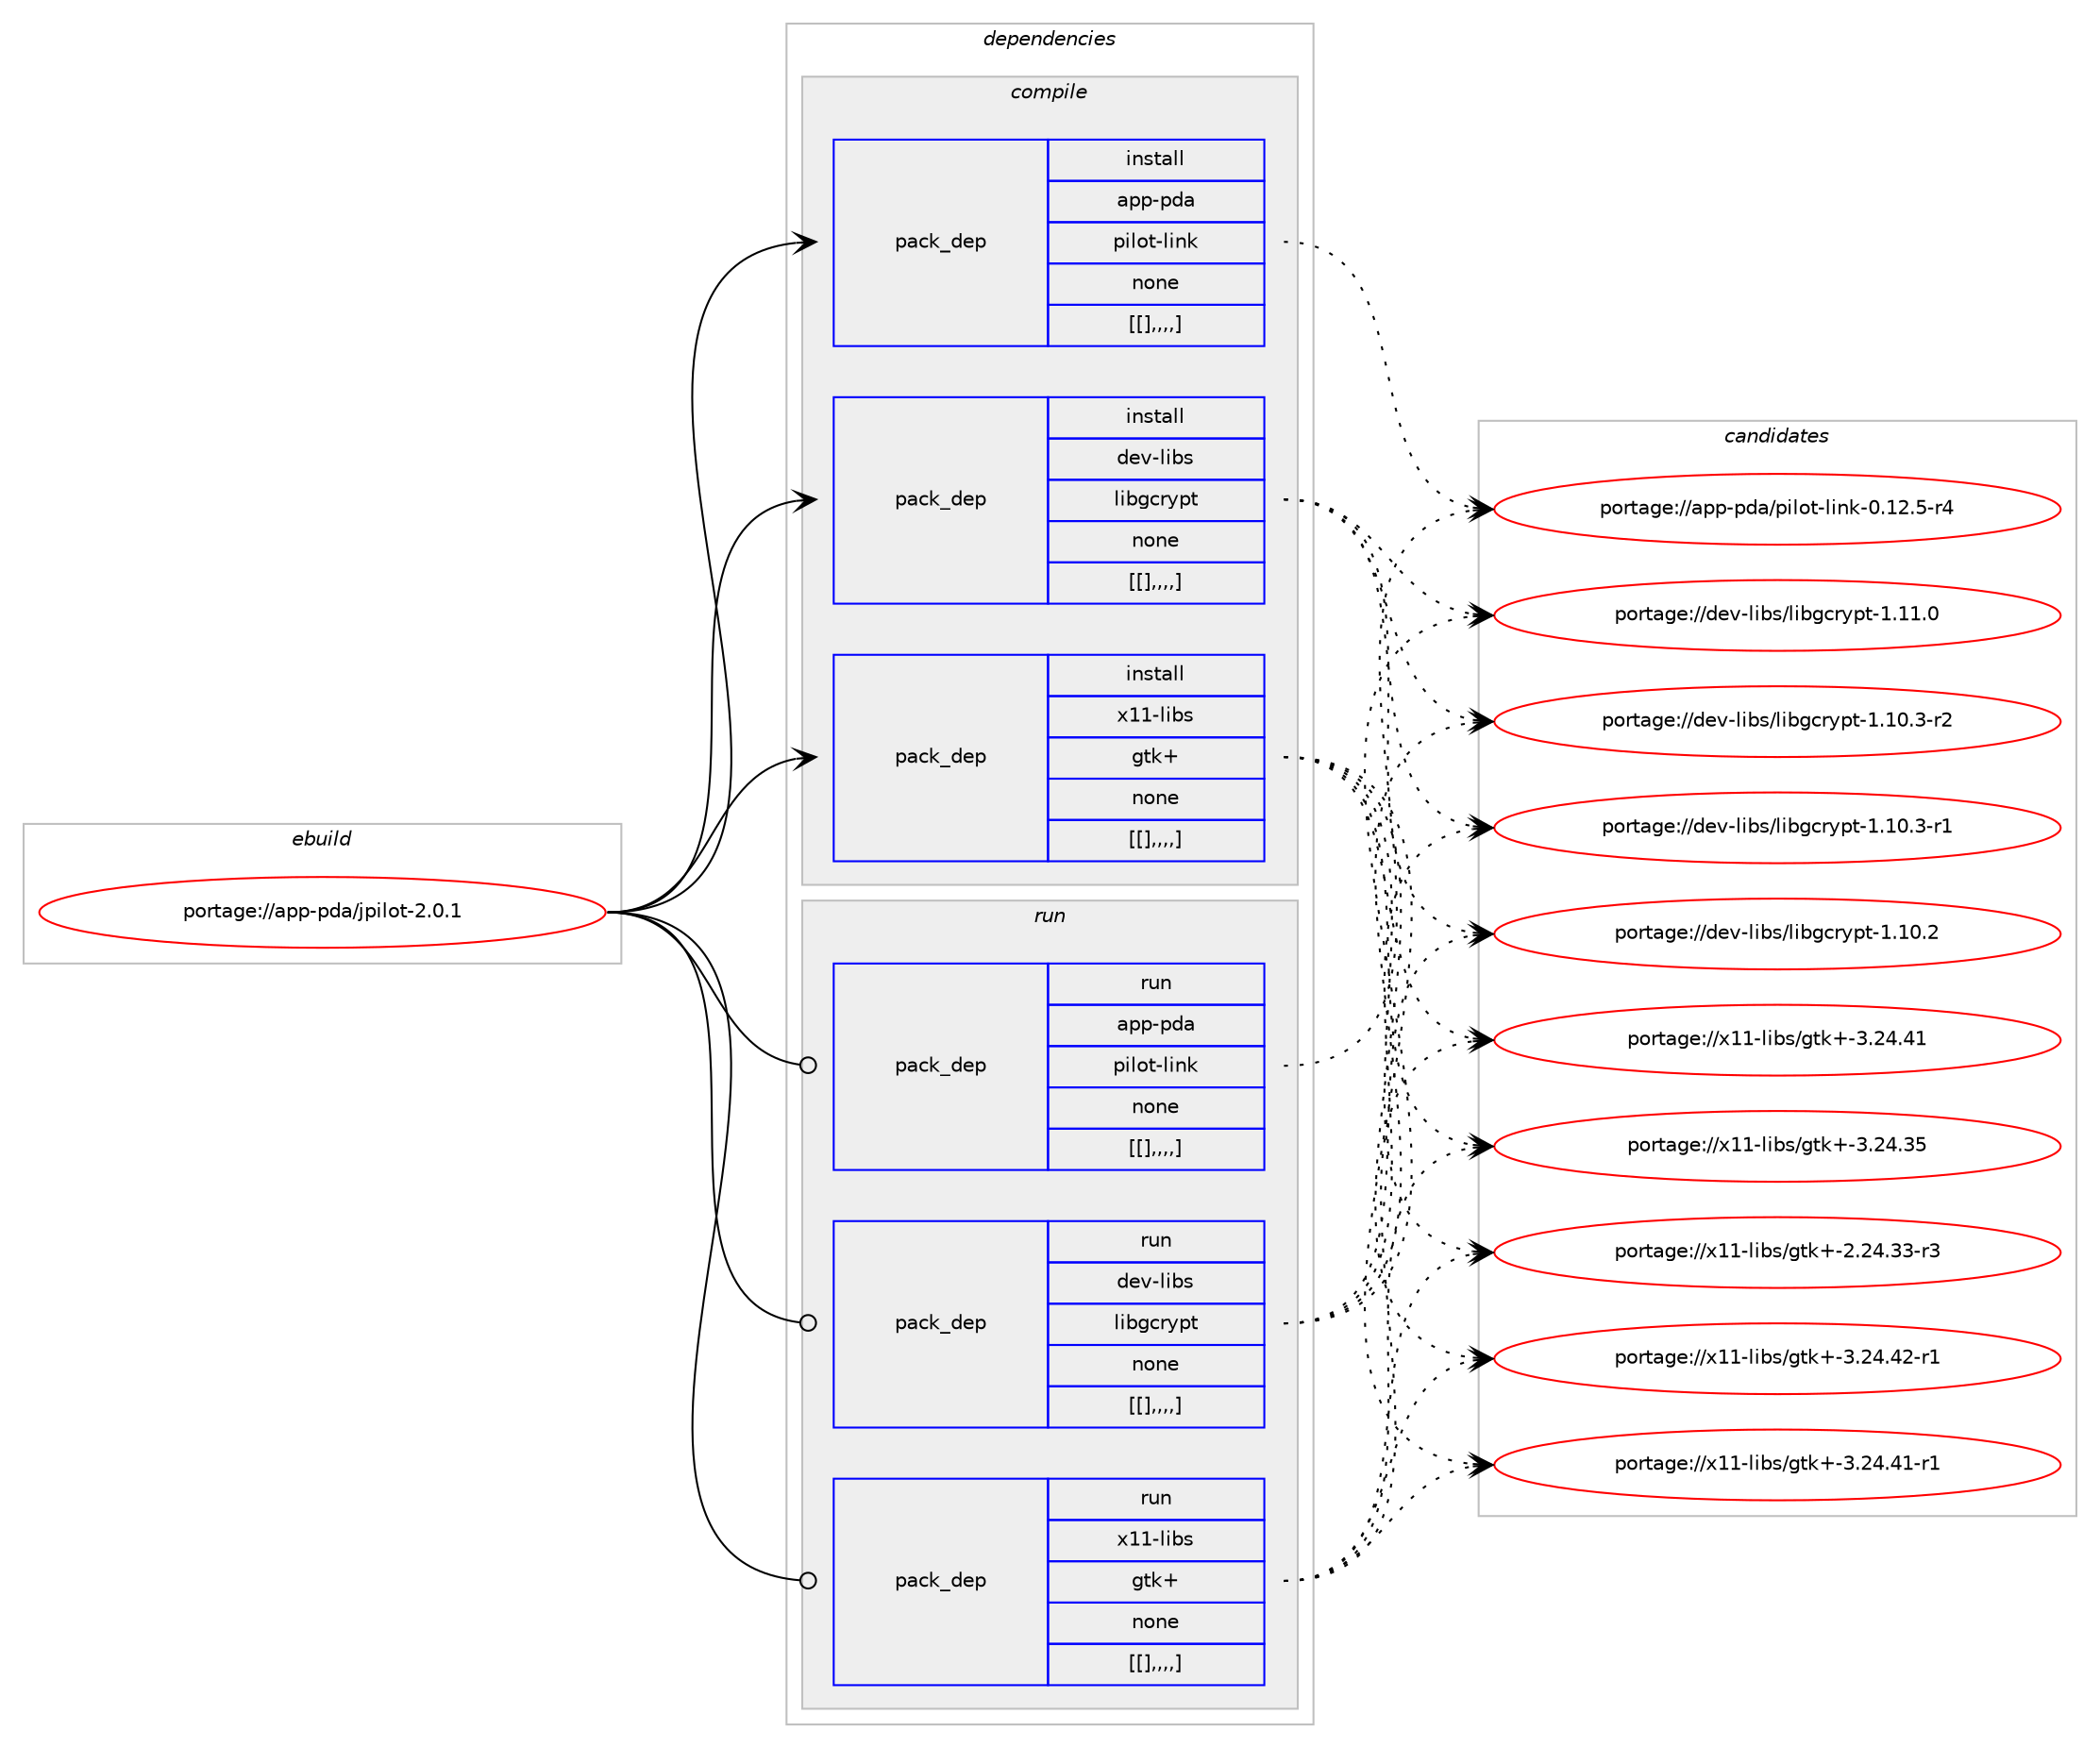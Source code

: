 digraph prolog {

# *************
# Graph options
# *************

newrank=true;
concentrate=true;
compound=true;
graph [rankdir=LR,fontname=Helvetica,fontsize=10,ranksep=1.5];#, ranksep=2.5, nodesep=0.2];
edge  [arrowhead=vee];
node  [fontname=Helvetica,fontsize=10];

# **********
# The ebuild
# **********

subgraph cluster_leftcol {
color=gray;
label=<<i>ebuild</i>>;
id [label="portage://app-pda/jpilot-2.0.1", color=red, width=4, href="../app-pda/jpilot-2.0.1.svg"];
}

# ****************
# The dependencies
# ****************

subgraph cluster_midcol {
color=gray;
label=<<i>dependencies</i>>;
subgraph cluster_compile {
fillcolor="#eeeeee";
style=filled;
label=<<i>compile</i>>;
subgraph pack35813 {
dependency50577 [label=<<TABLE BORDER="0" CELLBORDER="1" CELLSPACING="0" CELLPADDING="4" WIDTH="220"><TR><TD ROWSPAN="6" CELLPADDING="30">pack_dep</TD></TR><TR><TD WIDTH="110">install</TD></TR><TR><TD>app-pda</TD></TR><TR><TD>pilot-link</TD></TR><TR><TD>none</TD></TR><TR><TD>[[],,,,]</TD></TR></TABLE>>, shape=none, color=blue];
}
id:e -> dependency50577:w [weight=20,style="solid",arrowhead="vee"];
subgraph pack35814 {
dependency50578 [label=<<TABLE BORDER="0" CELLBORDER="1" CELLSPACING="0" CELLPADDING="4" WIDTH="220"><TR><TD ROWSPAN="6" CELLPADDING="30">pack_dep</TD></TR><TR><TD WIDTH="110">install</TD></TR><TR><TD>dev-libs</TD></TR><TR><TD>libgcrypt</TD></TR><TR><TD>none</TD></TR><TR><TD>[[],,,,]</TD></TR></TABLE>>, shape=none, color=blue];
}
id:e -> dependency50578:w [weight=20,style="solid",arrowhead="vee"];
subgraph pack35815 {
dependency50579 [label=<<TABLE BORDER="0" CELLBORDER="1" CELLSPACING="0" CELLPADDING="4" WIDTH="220"><TR><TD ROWSPAN="6" CELLPADDING="30">pack_dep</TD></TR><TR><TD WIDTH="110">install</TD></TR><TR><TD>x11-libs</TD></TR><TR><TD>gtk+</TD></TR><TR><TD>none</TD></TR><TR><TD>[[],,,,]</TD></TR></TABLE>>, shape=none, color=blue];
}
id:e -> dependency50579:w [weight=20,style="solid",arrowhead="vee"];
}
subgraph cluster_compileandrun {
fillcolor="#eeeeee";
style=filled;
label=<<i>compile and run</i>>;
}
subgraph cluster_run {
fillcolor="#eeeeee";
style=filled;
label=<<i>run</i>>;
subgraph pack35816 {
dependency50580 [label=<<TABLE BORDER="0" CELLBORDER="1" CELLSPACING="0" CELLPADDING="4" WIDTH="220"><TR><TD ROWSPAN="6" CELLPADDING="30">pack_dep</TD></TR><TR><TD WIDTH="110">run</TD></TR><TR><TD>app-pda</TD></TR><TR><TD>pilot-link</TD></TR><TR><TD>none</TD></TR><TR><TD>[[],,,,]</TD></TR></TABLE>>, shape=none, color=blue];
}
id:e -> dependency50580:w [weight=20,style="solid",arrowhead="odot"];
subgraph pack35817 {
dependency50581 [label=<<TABLE BORDER="0" CELLBORDER="1" CELLSPACING="0" CELLPADDING="4" WIDTH="220"><TR><TD ROWSPAN="6" CELLPADDING="30">pack_dep</TD></TR><TR><TD WIDTH="110">run</TD></TR><TR><TD>dev-libs</TD></TR><TR><TD>libgcrypt</TD></TR><TR><TD>none</TD></TR><TR><TD>[[],,,,]</TD></TR></TABLE>>, shape=none, color=blue];
}
id:e -> dependency50581:w [weight=20,style="solid",arrowhead="odot"];
subgraph pack35818 {
dependency50582 [label=<<TABLE BORDER="0" CELLBORDER="1" CELLSPACING="0" CELLPADDING="4" WIDTH="220"><TR><TD ROWSPAN="6" CELLPADDING="30">pack_dep</TD></TR><TR><TD WIDTH="110">run</TD></TR><TR><TD>x11-libs</TD></TR><TR><TD>gtk+</TD></TR><TR><TD>none</TD></TR><TR><TD>[[],,,,]</TD></TR></TABLE>>, shape=none, color=blue];
}
id:e -> dependency50582:w [weight=20,style="solid",arrowhead="odot"];
}
}

# **************
# The candidates
# **************

subgraph cluster_choices {
rank=same;
color=gray;
label=<<i>candidates</i>>;

subgraph choice35813 {
color=black;
nodesep=1;
choice9711211245112100974711210510811111645108105110107454846495046534511452 [label="portage://app-pda/pilot-link-0.12.5-r4", color=red, width=4,href="../app-pda/pilot-link-0.12.5-r4.svg"];
dependency50577:e -> choice9711211245112100974711210510811111645108105110107454846495046534511452:w [style=dotted,weight="100"];
}
subgraph choice35814 {
color=black;
nodesep=1;
choice100101118451081059811547108105981039911412111211645494649494648 [label="portage://dev-libs/libgcrypt-1.11.0", color=red, width=4,href="../dev-libs/libgcrypt-1.11.0.svg"];
choice1001011184510810598115471081059810399114121112116454946494846514511450 [label="portage://dev-libs/libgcrypt-1.10.3-r2", color=red, width=4,href="../dev-libs/libgcrypt-1.10.3-r2.svg"];
choice1001011184510810598115471081059810399114121112116454946494846514511449 [label="portage://dev-libs/libgcrypt-1.10.3-r1", color=red, width=4,href="../dev-libs/libgcrypt-1.10.3-r1.svg"];
choice100101118451081059811547108105981039911412111211645494649484650 [label="portage://dev-libs/libgcrypt-1.10.2", color=red, width=4,href="../dev-libs/libgcrypt-1.10.2.svg"];
dependency50578:e -> choice100101118451081059811547108105981039911412111211645494649494648:w [style=dotted,weight="100"];
dependency50578:e -> choice1001011184510810598115471081059810399114121112116454946494846514511450:w [style=dotted,weight="100"];
dependency50578:e -> choice1001011184510810598115471081059810399114121112116454946494846514511449:w [style=dotted,weight="100"];
dependency50578:e -> choice100101118451081059811547108105981039911412111211645494649484650:w [style=dotted,weight="100"];
}
subgraph choice35815 {
color=black;
nodesep=1;
choice12049494510810598115471031161074345514650524652504511449 [label="portage://x11-libs/gtk+-3.24.42-r1", color=red, width=4,href="../x11-libs/gtk+-3.24.42-r1.svg"];
choice12049494510810598115471031161074345514650524652494511449 [label="portage://x11-libs/gtk+-3.24.41-r1", color=red, width=4,href="../x11-libs/gtk+-3.24.41-r1.svg"];
choice1204949451081059811547103116107434551465052465249 [label="portage://x11-libs/gtk+-3.24.41", color=red, width=4,href="../x11-libs/gtk+-3.24.41.svg"];
choice1204949451081059811547103116107434551465052465153 [label="portage://x11-libs/gtk+-3.24.35", color=red, width=4,href="../x11-libs/gtk+-3.24.35.svg"];
choice12049494510810598115471031161074345504650524651514511451 [label="portage://x11-libs/gtk+-2.24.33-r3", color=red, width=4,href="../x11-libs/gtk+-2.24.33-r3.svg"];
dependency50579:e -> choice12049494510810598115471031161074345514650524652504511449:w [style=dotted,weight="100"];
dependency50579:e -> choice12049494510810598115471031161074345514650524652494511449:w [style=dotted,weight="100"];
dependency50579:e -> choice1204949451081059811547103116107434551465052465249:w [style=dotted,weight="100"];
dependency50579:e -> choice1204949451081059811547103116107434551465052465153:w [style=dotted,weight="100"];
dependency50579:e -> choice12049494510810598115471031161074345504650524651514511451:w [style=dotted,weight="100"];
}
subgraph choice35816 {
color=black;
nodesep=1;
choice9711211245112100974711210510811111645108105110107454846495046534511452 [label="portage://app-pda/pilot-link-0.12.5-r4", color=red, width=4,href="../app-pda/pilot-link-0.12.5-r4.svg"];
dependency50580:e -> choice9711211245112100974711210510811111645108105110107454846495046534511452:w [style=dotted,weight="100"];
}
subgraph choice35817 {
color=black;
nodesep=1;
choice100101118451081059811547108105981039911412111211645494649494648 [label="portage://dev-libs/libgcrypt-1.11.0", color=red, width=4,href="../dev-libs/libgcrypt-1.11.0.svg"];
choice1001011184510810598115471081059810399114121112116454946494846514511450 [label="portage://dev-libs/libgcrypt-1.10.3-r2", color=red, width=4,href="../dev-libs/libgcrypt-1.10.3-r2.svg"];
choice1001011184510810598115471081059810399114121112116454946494846514511449 [label="portage://dev-libs/libgcrypt-1.10.3-r1", color=red, width=4,href="../dev-libs/libgcrypt-1.10.3-r1.svg"];
choice100101118451081059811547108105981039911412111211645494649484650 [label="portage://dev-libs/libgcrypt-1.10.2", color=red, width=4,href="../dev-libs/libgcrypt-1.10.2.svg"];
dependency50581:e -> choice100101118451081059811547108105981039911412111211645494649494648:w [style=dotted,weight="100"];
dependency50581:e -> choice1001011184510810598115471081059810399114121112116454946494846514511450:w [style=dotted,weight="100"];
dependency50581:e -> choice1001011184510810598115471081059810399114121112116454946494846514511449:w [style=dotted,weight="100"];
dependency50581:e -> choice100101118451081059811547108105981039911412111211645494649484650:w [style=dotted,weight="100"];
}
subgraph choice35818 {
color=black;
nodesep=1;
choice12049494510810598115471031161074345514650524652504511449 [label="portage://x11-libs/gtk+-3.24.42-r1", color=red, width=4,href="../x11-libs/gtk+-3.24.42-r1.svg"];
choice12049494510810598115471031161074345514650524652494511449 [label="portage://x11-libs/gtk+-3.24.41-r1", color=red, width=4,href="../x11-libs/gtk+-3.24.41-r1.svg"];
choice1204949451081059811547103116107434551465052465249 [label="portage://x11-libs/gtk+-3.24.41", color=red, width=4,href="../x11-libs/gtk+-3.24.41.svg"];
choice1204949451081059811547103116107434551465052465153 [label="portage://x11-libs/gtk+-3.24.35", color=red, width=4,href="../x11-libs/gtk+-3.24.35.svg"];
choice12049494510810598115471031161074345504650524651514511451 [label="portage://x11-libs/gtk+-2.24.33-r3", color=red, width=4,href="../x11-libs/gtk+-2.24.33-r3.svg"];
dependency50582:e -> choice12049494510810598115471031161074345514650524652504511449:w [style=dotted,weight="100"];
dependency50582:e -> choice12049494510810598115471031161074345514650524652494511449:w [style=dotted,weight="100"];
dependency50582:e -> choice1204949451081059811547103116107434551465052465249:w [style=dotted,weight="100"];
dependency50582:e -> choice1204949451081059811547103116107434551465052465153:w [style=dotted,weight="100"];
dependency50582:e -> choice12049494510810598115471031161074345504650524651514511451:w [style=dotted,weight="100"];
}
}

}

